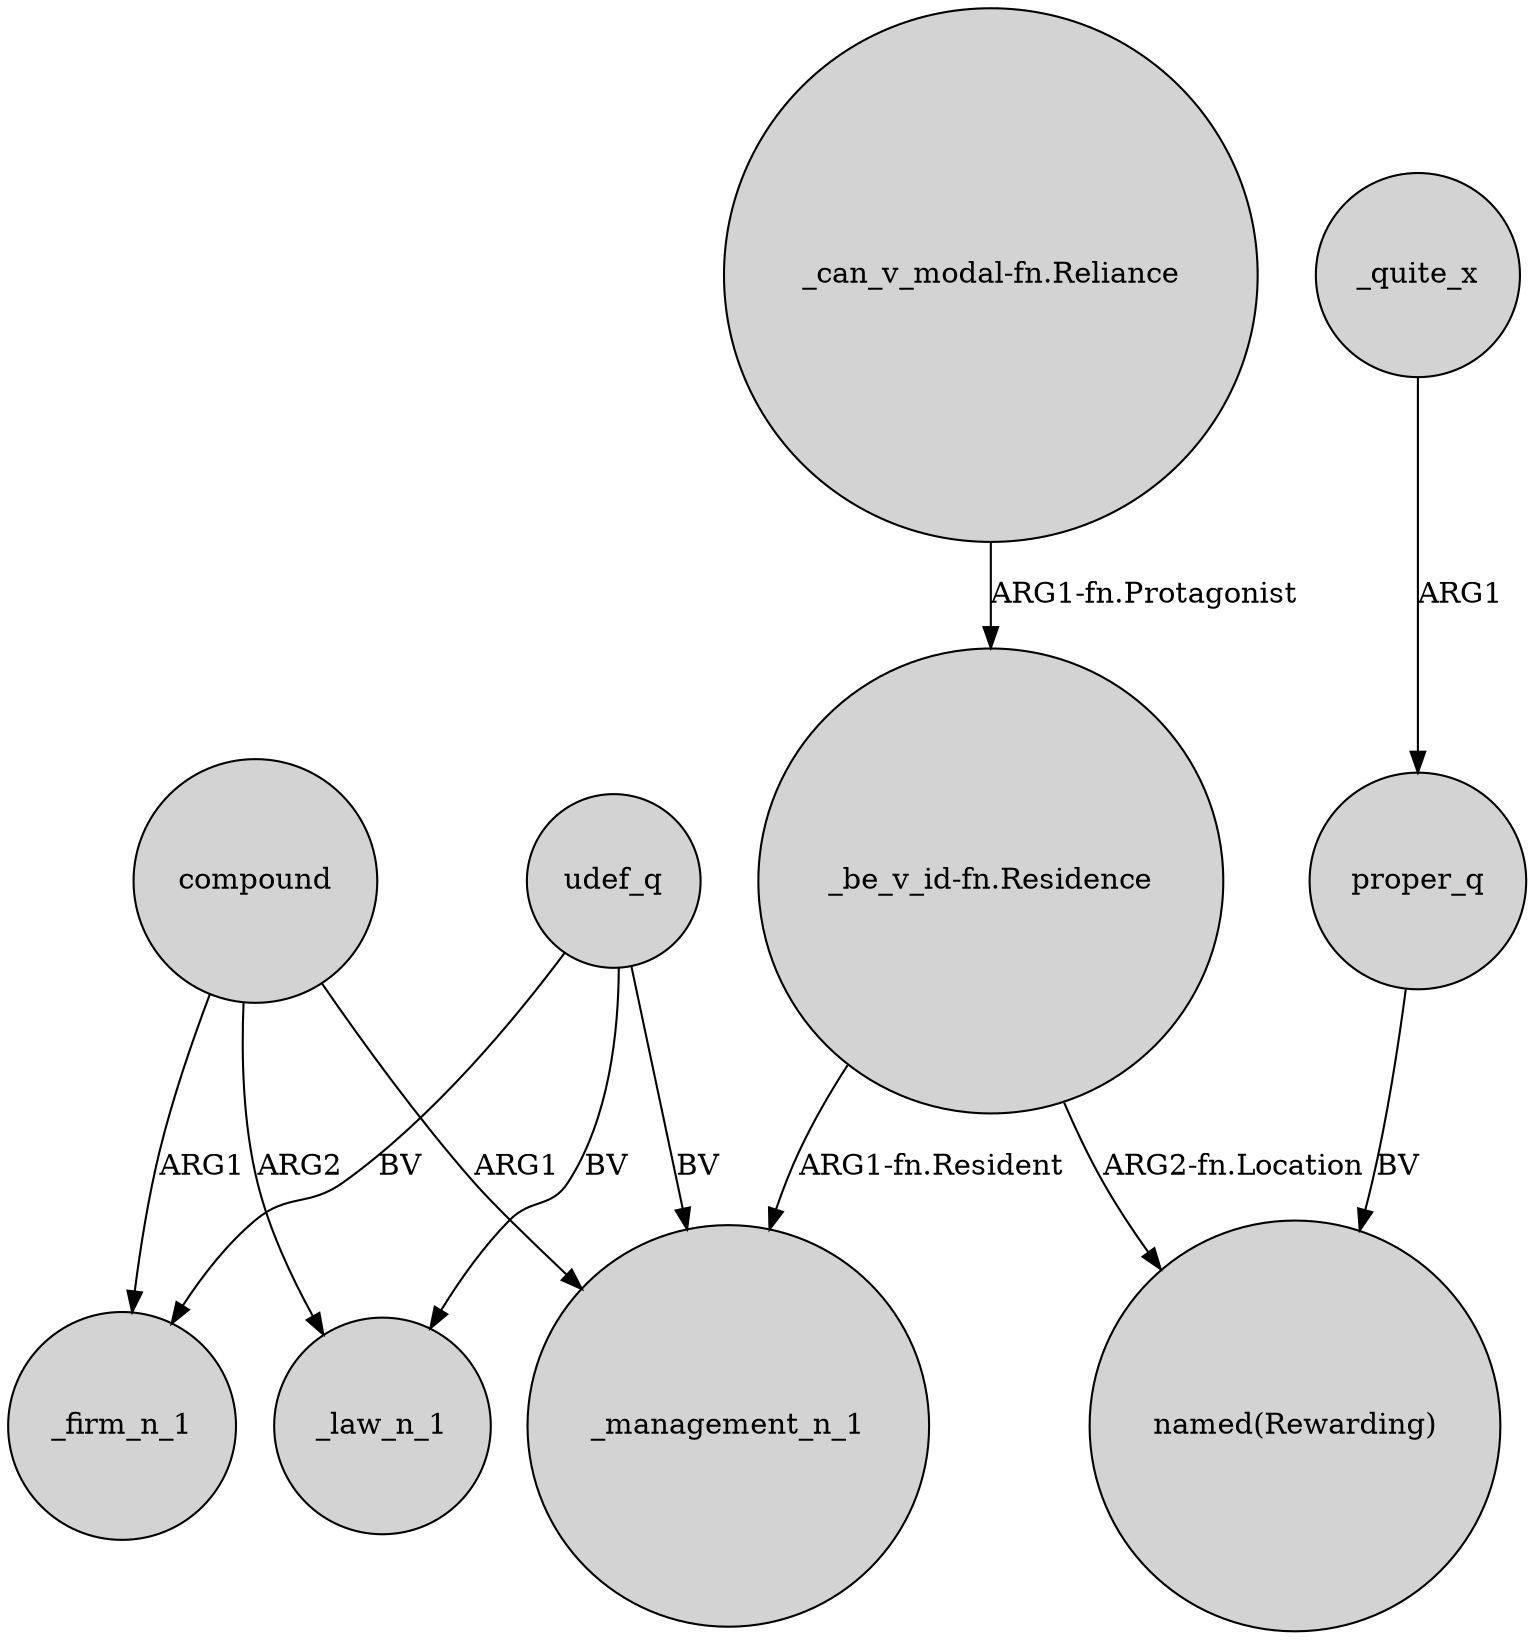 digraph {
	node [shape=circle style=filled]
	compound -> _firm_n_1 [label=ARG1]
	compound -> _law_n_1 [label=ARG2]
	compound -> _management_n_1 [label=ARG1]
	"_be_v_id-fn.Residence" -> _management_n_1 [label="ARG1-fn.Resident"]
	"_can_v_modal-fn.Reliance" -> "_be_v_id-fn.Residence" [label="ARG1-fn.Protagonist"]
	proper_q -> "named(Rewarding)" [label=BV]
	udef_q -> _law_n_1 [label=BV]
	"_be_v_id-fn.Residence" -> "named(Rewarding)" [label="ARG2-fn.Location"]
	udef_q -> _firm_n_1 [label=BV]
	_quite_x -> proper_q [label=ARG1]
	udef_q -> _management_n_1 [label=BV]
}
